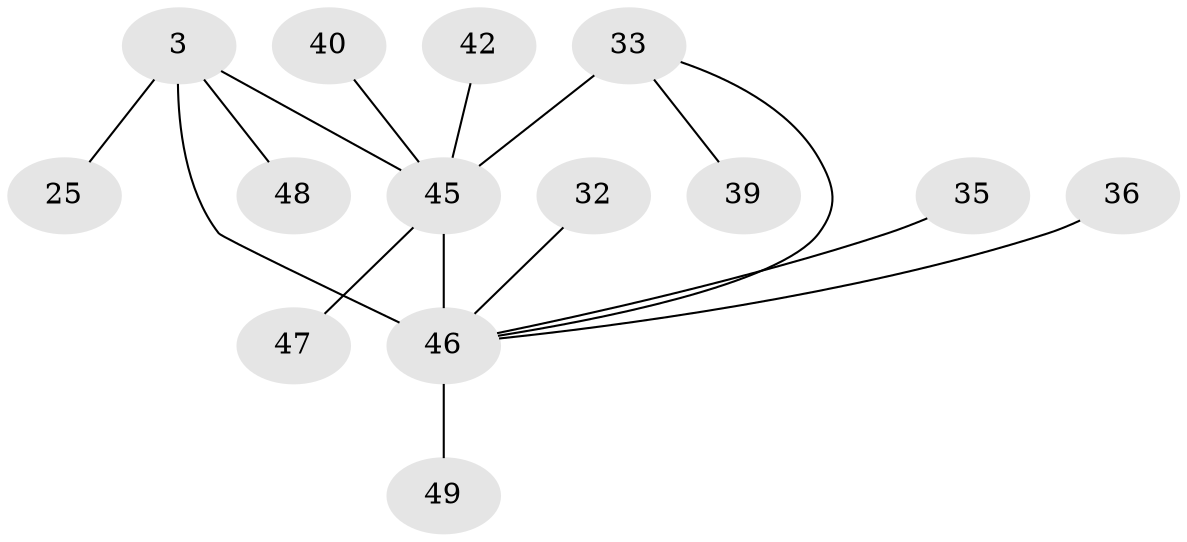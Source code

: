 // original degree distribution, {7: 0.04081632653061224, 6: 0.061224489795918366, 8: 0.02040816326530612, 2: 0.16326530612244897, 9: 0.02040816326530612, 4: 0.061224489795918366, 3: 0.10204081632653061, 1: 0.5306122448979592}
// Generated by graph-tools (version 1.1) at 2025/57/03/04/25 21:57:28]
// undirected, 14 vertices, 15 edges
graph export_dot {
graph [start="1"]
  node [color=gray90,style=filled];
  3;
  25;
  32;
  33 [super="+31+5+14+16+22"];
  35;
  36;
  39;
  40 [super="+37"];
  42;
  45 [super="+10+8+4+17+19+26+38"];
  46 [super="+44+24+18+23+15+21+30"];
  47;
  48 [super="+13+28+29+34+41"];
  49;
  3 -- 25;
  3 -- 48;
  3 -- 46 [weight=5];
  3 -- 45;
  32 -- 46;
  33 -- 45 [weight=4];
  33 -- 39;
  33 -- 46;
  35 -- 46;
  36 -- 46;
  40 -- 45;
  42 -- 45;
  45 -- 47;
  45 -- 46 [weight=3];
  46 -- 49;
}
